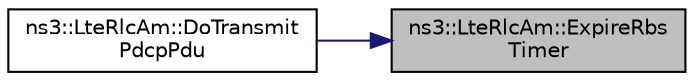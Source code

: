 digraph "ns3::LteRlcAm::ExpireRbsTimer"
{
 // LATEX_PDF_SIZE
  edge [fontname="Helvetica",fontsize="10",labelfontname="Helvetica",labelfontsize="10"];
  node [fontname="Helvetica",fontsize="10",shape=record];
  rankdir="RL";
  Node1 [label="ns3::LteRlcAm::ExpireRbs\lTimer",height=0.2,width=0.4,color="black", fillcolor="grey75", style="filled", fontcolor="black",tooltip="Expire RBS timer."];
  Node1 -> Node2 [dir="back",color="midnightblue",fontsize="10",style="solid",fontname="Helvetica"];
  Node2 [label="ns3::LteRlcAm::DoTransmit\lPdcpPdu",height=0.2,width=0.4,color="black", fillcolor="white", style="filled",URL="$classns3_1_1_lte_rlc_am.html#a08891c18fe319cee6eede513a65a892b",tooltip="RLC SAP."];
}

